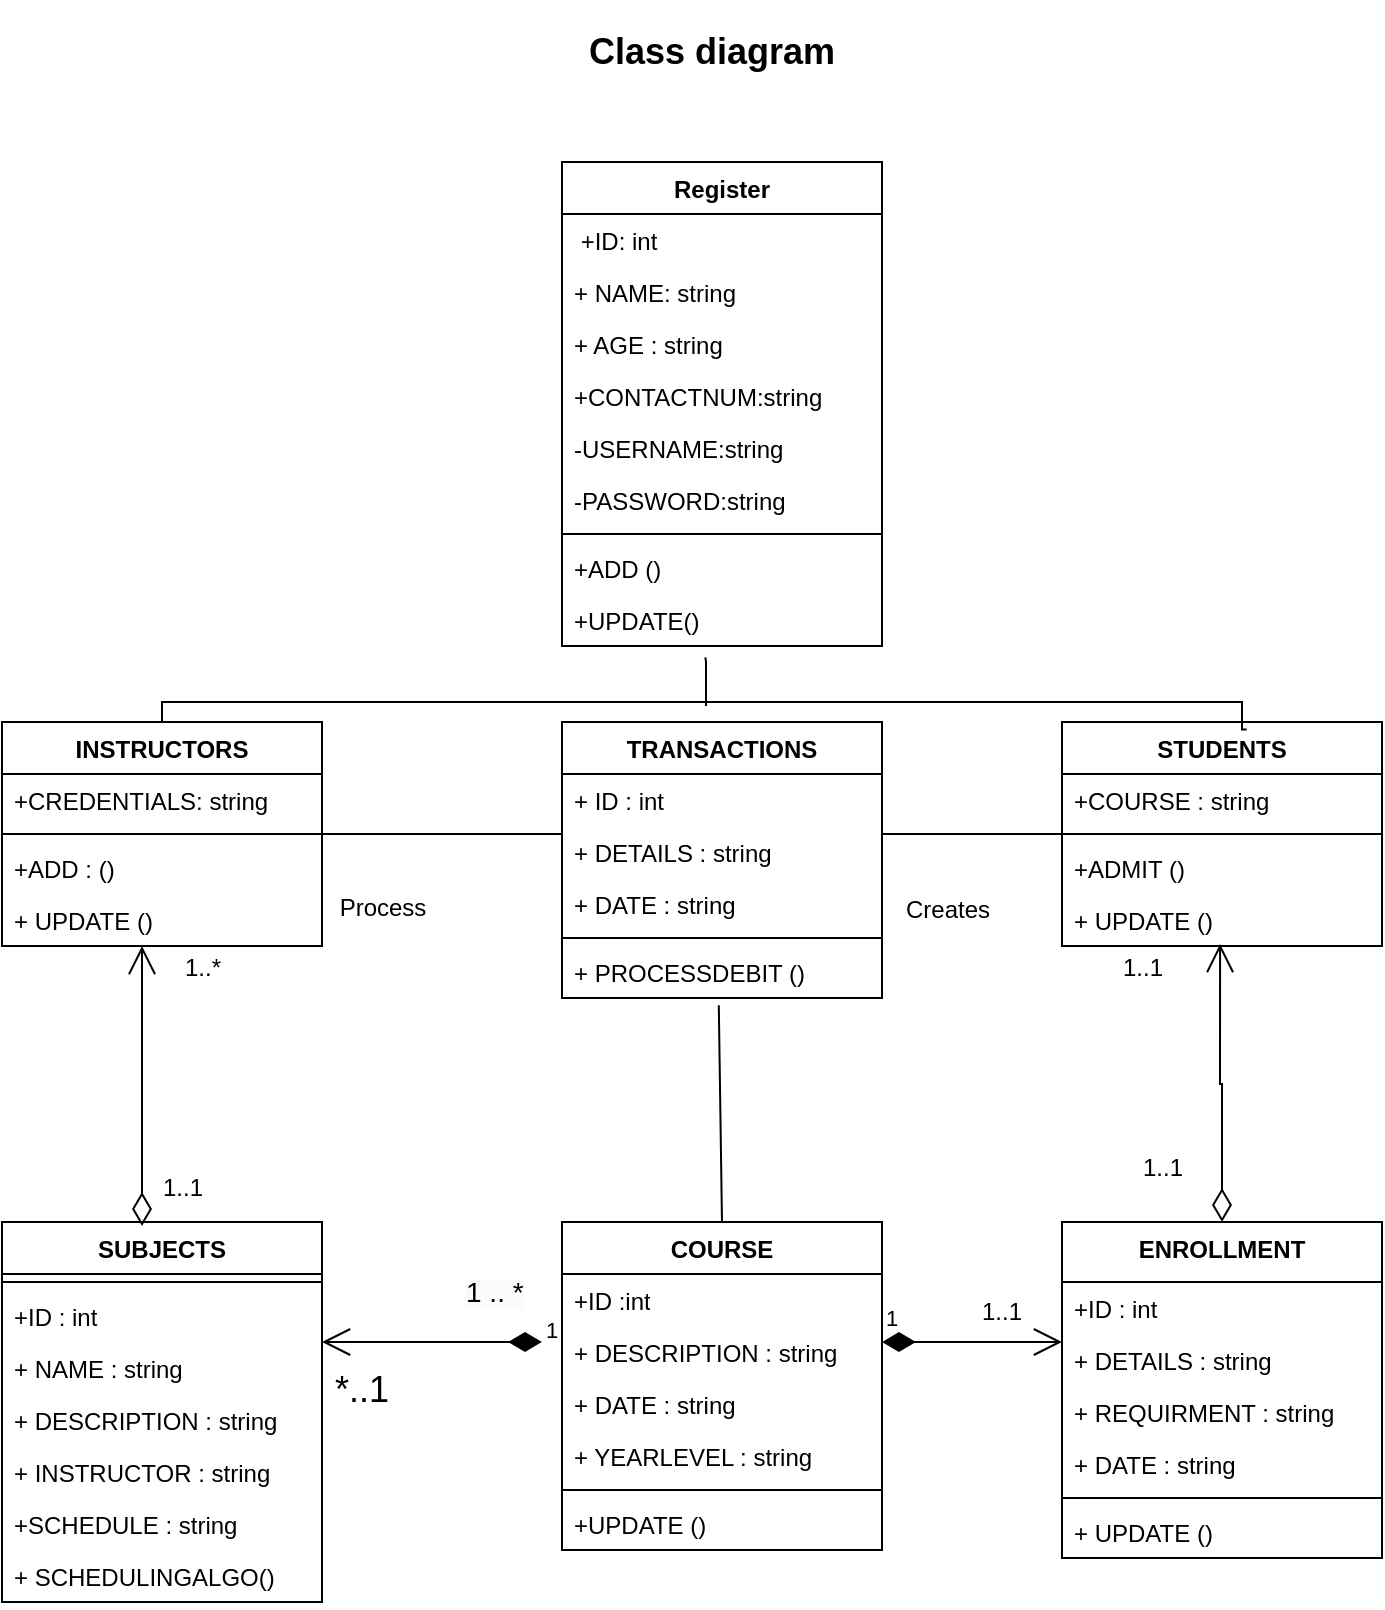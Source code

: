 <mxfile version="25.0.1">
  <diagram name="Page-1" id="8DmLSicRiSNCOTn5xFR5">
    <mxGraphModel dx="1483" dy="625" grid="1" gridSize="10" guides="1" tooltips="1" connect="1" arrows="1" fold="1" page="1" pageScale="1" pageWidth="850" pageHeight="1100" math="0" shadow="0">
      <root>
        <mxCell id="0" />
        <mxCell id="1" parent="0" />
        <mxCell id="KPOZH9hxsUo5gC1HVDm9-1" value="Register" style="swimlane;fontStyle=1;align=center;verticalAlign=top;childLayout=stackLayout;horizontal=1;startSize=26;horizontalStack=0;resizeParent=1;resizeParentMax=0;resizeLast=0;collapsible=1;marginBottom=0;whiteSpace=wrap;html=1;" vertex="1" parent="1">
          <mxGeometry x="290" y="220" width="160" height="242" as="geometry" />
        </mxCell>
        <mxCell id="KPOZH9hxsUo5gC1HVDm9-5" value="&amp;nbsp;+ID: int&lt;div&gt;&lt;br&gt;&lt;/div&gt;" style="text;strokeColor=none;fillColor=none;align=left;verticalAlign=top;spacingLeft=4;spacingRight=4;overflow=hidden;rotatable=0;points=[[0,0.5],[1,0.5]];portConstraint=eastwest;whiteSpace=wrap;html=1;" vertex="1" parent="KPOZH9hxsUo5gC1HVDm9-1">
          <mxGeometry y="26" width="160" height="26" as="geometry" />
        </mxCell>
        <mxCell id="KPOZH9hxsUo5gC1HVDm9-7" value="&lt;div&gt;+ NAME: string&lt;/div&gt;&lt;div&gt;&lt;br&gt;&lt;/div&gt;&lt;div&gt;&lt;br&gt;&lt;/div&gt;" style="text;strokeColor=none;fillColor=none;align=left;verticalAlign=top;spacingLeft=4;spacingRight=4;overflow=hidden;rotatable=0;points=[[0,0.5],[1,0.5]];portConstraint=eastwest;whiteSpace=wrap;html=1;" vertex="1" parent="KPOZH9hxsUo5gC1HVDm9-1">
          <mxGeometry y="52" width="160" height="26" as="geometry" />
        </mxCell>
        <mxCell id="KPOZH9hxsUo5gC1HVDm9-9" value="&lt;div&gt;+ AGE : string&lt;/div&gt;" style="text;strokeColor=none;fillColor=none;align=left;verticalAlign=top;spacingLeft=4;spacingRight=4;overflow=hidden;rotatable=0;points=[[0,0.5],[1,0.5]];portConstraint=eastwest;whiteSpace=wrap;html=1;" vertex="1" parent="KPOZH9hxsUo5gC1HVDm9-1">
          <mxGeometry y="78" width="160" height="26" as="geometry" />
        </mxCell>
        <mxCell id="KPOZH9hxsUo5gC1HVDm9-8" value="&lt;div&gt;+CONTACTNUM:string&lt;/div&gt;" style="text;strokeColor=none;fillColor=none;align=left;verticalAlign=top;spacingLeft=4;spacingRight=4;overflow=hidden;rotatable=0;points=[[0,0.5],[1,0.5]];portConstraint=eastwest;whiteSpace=wrap;html=1;" vertex="1" parent="KPOZH9hxsUo5gC1HVDm9-1">
          <mxGeometry y="104" width="160" height="26" as="geometry" />
        </mxCell>
        <mxCell id="KPOZH9hxsUo5gC1HVDm9-6" value="&lt;div&gt;-USERNAME:string&lt;/div&gt;" style="text;strokeColor=none;fillColor=none;align=left;verticalAlign=top;spacingLeft=4;spacingRight=4;overflow=hidden;rotatable=0;points=[[0,0.5],[1,0.5]];portConstraint=eastwest;whiteSpace=wrap;html=1;" vertex="1" parent="KPOZH9hxsUo5gC1HVDm9-1">
          <mxGeometry y="130" width="160" height="26" as="geometry" />
        </mxCell>
        <mxCell id="KPOZH9hxsUo5gC1HVDm9-2" value="&lt;div&gt;-PASSWORD:string&lt;/div&gt;" style="text;strokeColor=none;fillColor=none;align=left;verticalAlign=top;spacingLeft=4;spacingRight=4;overflow=hidden;rotatable=0;points=[[0,0.5],[1,0.5]];portConstraint=eastwest;whiteSpace=wrap;html=1;" vertex="1" parent="KPOZH9hxsUo5gC1HVDm9-1">
          <mxGeometry y="156" width="160" height="26" as="geometry" />
        </mxCell>
        <mxCell id="KPOZH9hxsUo5gC1HVDm9-3" value="" style="line;strokeWidth=1;fillColor=none;align=left;verticalAlign=middle;spacingTop=-1;spacingLeft=3;spacingRight=3;rotatable=0;labelPosition=right;points=[];portConstraint=eastwest;strokeColor=inherit;" vertex="1" parent="KPOZH9hxsUo5gC1HVDm9-1">
          <mxGeometry y="182" width="160" height="8" as="geometry" />
        </mxCell>
        <mxCell id="KPOZH9hxsUo5gC1HVDm9-4" value="+ADD ()" style="text;strokeColor=none;fillColor=none;align=left;verticalAlign=top;spacingLeft=4;spacingRight=4;overflow=hidden;rotatable=0;points=[[0,0.5],[1,0.5]];portConstraint=eastwest;whiteSpace=wrap;html=1;" vertex="1" parent="KPOZH9hxsUo5gC1HVDm9-1">
          <mxGeometry y="190" width="160" height="26" as="geometry" />
        </mxCell>
        <mxCell id="KPOZH9hxsUo5gC1HVDm9-10" value="+UPDATE()" style="text;strokeColor=none;fillColor=none;align=left;verticalAlign=top;spacingLeft=4;spacingRight=4;overflow=hidden;rotatable=0;points=[[0,0.5],[1,0.5]];portConstraint=eastwest;whiteSpace=wrap;html=1;" vertex="1" parent="KPOZH9hxsUo5gC1HVDm9-1">
          <mxGeometry y="216" width="160" height="26" as="geometry" />
        </mxCell>
        <mxCell id="KPOZH9hxsUo5gC1HVDm9-12" value="INSTRUCTORS" style="swimlane;fontStyle=1;align=center;verticalAlign=top;childLayout=stackLayout;horizontal=1;startSize=26;horizontalStack=0;resizeParent=1;resizeParentMax=0;resizeLast=0;collapsible=1;marginBottom=0;whiteSpace=wrap;html=1;" vertex="1" parent="1">
          <mxGeometry x="10" y="500" width="160" height="112" as="geometry" />
        </mxCell>
        <mxCell id="KPOZH9hxsUo5gC1HVDm9-13" value="+CREDENTIALS: string" style="text;strokeColor=none;fillColor=none;align=left;verticalAlign=top;spacingLeft=4;spacingRight=4;overflow=hidden;rotatable=0;points=[[0,0.5],[1,0.5]];portConstraint=eastwest;whiteSpace=wrap;html=1;" vertex="1" parent="KPOZH9hxsUo5gC1HVDm9-12">
          <mxGeometry y="26" width="160" height="26" as="geometry" />
        </mxCell>
        <mxCell id="KPOZH9hxsUo5gC1HVDm9-14" value="" style="line;strokeWidth=1;fillColor=none;align=left;verticalAlign=middle;spacingTop=-1;spacingLeft=3;spacingRight=3;rotatable=0;labelPosition=right;points=[];portConstraint=eastwest;strokeColor=inherit;" vertex="1" parent="KPOZH9hxsUo5gC1HVDm9-12">
          <mxGeometry y="52" width="160" height="8" as="geometry" />
        </mxCell>
        <mxCell id="KPOZH9hxsUo5gC1HVDm9-15" value="+ADD : ()" style="text;strokeColor=none;fillColor=none;align=left;verticalAlign=top;spacingLeft=4;spacingRight=4;overflow=hidden;rotatable=0;points=[[0,0.5],[1,0.5]];portConstraint=eastwest;whiteSpace=wrap;html=1;" vertex="1" parent="KPOZH9hxsUo5gC1HVDm9-12">
          <mxGeometry y="60" width="160" height="26" as="geometry" />
        </mxCell>
        <mxCell id="KPOZH9hxsUo5gC1HVDm9-16" value="+ UPDATE ()" style="text;strokeColor=none;fillColor=none;align=left;verticalAlign=top;spacingLeft=4;spacingRight=4;overflow=hidden;rotatable=0;points=[[0,0.5],[1,0.5]];portConstraint=eastwest;whiteSpace=wrap;html=1;" vertex="1" parent="KPOZH9hxsUo5gC1HVDm9-12">
          <mxGeometry y="86" width="160" height="26" as="geometry" />
        </mxCell>
        <mxCell id="KPOZH9hxsUo5gC1HVDm9-17" value="" style="text;strokeColor=none;fillColor=none;align=left;verticalAlign=middle;spacingTop=-1;spacingLeft=4;spacingRight=4;rotatable=0;labelPosition=right;points=[];portConstraint=eastwest;" vertex="1" parent="1">
          <mxGeometry x="260" y="420" width="20" height="14" as="geometry" />
        </mxCell>
        <mxCell id="KPOZH9hxsUo5gC1HVDm9-18" value="TRANSACTIONS" style="swimlane;fontStyle=1;align=center;verticalAlign=top;childLayout=stackLayout;horizontal=1;startSize=26;horizontalStack=0;resizeParent=1;resizeParentMax=0;resizeLast=0;collapsible=1;marginBottom=0;whiteSpace=wrap;html=1;" vertex="1" parent="1">
          <mxGeometry x="290" y="500" width="160" height="138" as="geometry" />
        </mxCell>
        <mxCell id="KPOZH9hxsUo5gC1HVDm9-19" value="+ ID : int" style="text;strokeColor=none;fillColor=none;align=left;verticalAlign=top;spacingLeft=4;spacingRight=4;overflow=hidden;rotatable=0;points=[[0,0.5],[1,0.5]];portConstraint=eastwest;whiteSpace=wrap;html=1;" vertex="1" parent="KPOZH9hxsUo5gC1HVDm9-18">
          <mxGeometry y="26" width="160" height="26" as="geometry" />
        </mxCell>
        <mxCell id="KPOZH9hxsUo5gC1HVDm9-22" value="+ DETAILS : string" style="text;strokeColor=none;fillColor=none;align=left;verticalAlign=top;spacingLeft=4;spacingRight=4;overflow=hidden;rotatable=0;points=[[0,0.5],[1,0.5]];portConstraint=eastwest;whiteSpace=wrap;html=1;" vertex="1" parent="KPOZH9hxsUo5gC1HVDm9-18">
          <mxGeometry y="52" width="160" height="26" as="geometry" />
        </mxCell>
        <mxCell id="KPOZH9hxsUo5gC1HVDm9-23" value="+ DATE : string" style="text;strokeColor=none;fillColor=none;align=left;verticalAlign=top;spacingLeft=4;spacingRight=4;overflow=hidden;rotatable=0;points=[[0,0.5],[1,0.5]];portConstraint=eastwest;whiteSpace=wrap;html=1;" vertex="1" parent="KPOZH9hxsUo5gC1HVDm9-18">
          <mxGeometry y="78" width="160" height="26" as="geometry" />
        </mxCell>
        <mxCell id="KPOZH9hxsUo5gC1HVDm9-20" value="" style="line;strokeWidth=1;fillColor=none;align=left;verticalAlign=middle;spacingTop=-1;spacingLeft=3;spacingRight=3;rotatable=0;labelPosition=right;points=[];portConstraint=eastwest;strokeColor=inherit;" vertex="1" parent="KPOZH9hxsUo5gC1HVDm9-18">
          <mxGeometry y="104" width="160" height="8" as="geometry" />
        </mxCell>
        <mxCell id="KPOZH9hxsUo5gC1HVDm9-21" value="+ PROCESSDEBIT ()" style="text;strokeColor=none;fillColor=none;align=left;verticalAlign=top;spacingLeft=4;spacingRight=4;overflow=hidden;rotatable=0;points=[[0,0.5],[1,0.5]];portConstraint=eastwest;whiteSpace=wrap;html=1;" vertex="1" parent="KPOZH9hxsUo5gC1HVDm9-18">
          <mxGeometry y="112" width="160" height="26" as="geometry" />
        </mxCell>
        <mxCell id="KPOZH9hxsUo5gC1HVDm9-24" value="STUDENTS" style="swimlane;fontStyle=1;align=center;verticalAlign=top;childLayout=stackLayout;horizontal=1;startSize=26;horizontalStack=0;resizeParent=1;resizeParentMax=0;resizeLast=0;collapsible=1;marginBottom=0;whiteSpace=wrap;html=1;" vertex="1" parent="1">
          <mxGeometry x="540" y="500" width="160" height="112" as="geometry" />
        </mxCell>
        <mxCell id="KPOZH9hxsUo5gC1HVDm9-25" value="+COURSE : string" style="text;strokeColor=none;fillColor=none;align=left;verticalAlign=top;spacingLeft=4;spacingRight=4;overflow=hidden;rotatable=0;points=[[0,0.5],[1,0.5]];portConstraint=eastwest;whiteSpace=wrap;html=1;" vertex="1" parent="KPOZH9hxsUo5gC1HVDm9-24">
          <mxGeometry y="26" width="160" height="26" as="geometry" />
        </mxCell>
        <mxCell id="KPOZH9hxsUo5gC1HVDm9-26" value="" style="line;strokeWidth=1;fillColor=none;align=left;verticalAlign=middle;spacingTop=-1;spacingLeft=3;spacingRight=3;rotatable=0;labelPosition=right;points=[];portConstraint=eastwest;strokeColor=inherit;" vertex="1" parent="KPOZH9hxsUo5gC1HVDm9-24">
          <mxGeometry y="52" width="160" height="8" as="geometry" />
        </mxCell>
        <mxCell id="KPOZH9hxsUo5gC1HVDm9-27" value="+ADMIT ()" style="text;strokeColor=none;fillColor=none;align=left;verticalAlign=top;spacingLeft=4;spacingRight=4;overflow=hidden;rotatable=0;points=[[0,0.5],[1,0.5]];portConstraint=eastwest;whiteSpace=wrap;html=1;" vertex="1" parent="KPOZH9hxsUo5gC1HVDm9-24">
          <mxGeometry y="60" width="160" height="26" as="geometry" />
        </mxCell>
        <mxCell id="KPOZH9hxsUo5gC1HVDm9-30" value="+ UPDATE ()" style="text;strokeColor=none;fillColor=none;align=left;verticalAlign=top;spacingLeft=4;spacingRight=4;overflow=hidden;rotatable=0;points=[[0,0.5],[1,0.5]];portConstraint=eastwest;whiteSpace=wrap;html=1;" vertex="1" parent="KPOZH9hxsUo5gC1HVDm9-24">
          <mxGeometry y="86" width="160" height="26" as="geometry" />
        </mxCell>
        <mxCell id="KPOZH9hxsUo5gC1HVDm9-32" value="ENROLLMENT" style="swimlane;fontStyle=1;align=center;verticalAlign=top;childLayout=stackLayout;horizontal=1;startSize=30;horizontalStack=0;resizeParent=1;resizeParentMax=0;resizeLast=0;collapsible=1;marginBottom=0;whiteSpace=wrap;html=1;" vertex="1" parent="1">
          <mxGeometry x="540" y="750" width="160" height="168" as="geometry" />
        </mxCell>
        <mxCell id="KPOZH9hxsUo5gC1HVDm9-33" value="+ID : int" style="text;strokeColor=none;fillColor=none;align=left;verticalAlign=top;spacingLeft=4;spacingRight=4;overflow=hidden;rotatable=0;points=[[0,0.5],[1,0.5]];portConstraint=eastwest;whiteSpace=wrap;html=1;" vertex="1" parent="KPOZH9hxsUo5gC1HVDm9-32">
          <mxGeometry y="30" width="160" height="26" as="geometry" />
        </mxCell>
        <mxCell id="KPOZH9hxsUo5gC1HVDm9-36" value="+ DETAILS : string" style="text;strokeColor=none;fillColor=none;align=left;verticalAlign=top;spacingLeft=4;spacingRight=4;overflow=hidden;rotatable=0;points=[[0,0.5],[1,0.5]];portConstraint=eastwest;whiteSpace=wrap;html=1;" vertex="1" parent="KPOZH9hxsUo5gC1HVDm9-32">
          <mxGeometry y="56" width="160" height="26" as="geometry" />
        </mxCell>
        <mxCell id="KPOZH9hxsUo5gC1HVDm9-37" value="+ REQUIRMENT : string" style="text;strokeColor=none;fillColor=none;align=left;verticalAlign=top;spacingLeft=4;spacingRight=4;overflow=hidden;rotatable=0;points=[[0,0.5],[1,0.5]];portConstraint=eastwest;whiteSpace=wrap;html=1;" vertex="1" parent="KPOZH9hxsUo5gC1HVDm9-32">
          <mxGeometry y="82" width="160" height="26" as="geometry" />
        </mxCell>
        <mxCell id="KPOZH9hxsUo5gC1HVDm9-38" value="+ DATE : string" style="text;strokeColor=none;fillColor=none;align=left;verticalAlign=top;spacingLeft=4;spacingRight=4;overflow=hidden;rotatable=0;points=[[0,0.5],[1,0.5]];portConstraint=eastwest;whiteSpace=wrap;html=1;" vertex="1" parent="KPOZH9hxsUo5gC1HVDm9-32">
          <mxGeometry y="108" width="160" height="26" as="geometry" />
        </mxCell>
        <mxCell id="KPOZH9hxsUo5gC1HVDm9-34" value="" style="line;strokeWidth=1;fillColor=none;align=left;verticalAlign=middle;spacingTop=-1;spacingLeft=3;spacingRight=3;rotatable=0;labelPosition=right;points=[];portConstraint=eastwest;strokeColor=inherit;" vertex="1" parent="KPOZH9hxsUo5gC1HVDm9-32">
          <mxGeometry y="134" width="160" height="8" as="geometry" />
        </mxCell>
        <mxCell id="KPOZH9hxsUo5gC1HVDm9-35" value="+ UPDATE ()" style="text;strokeColor=none;fillColor=none;align=left;verticalAlign=top;spacingLeft=4;spacingRight=4;overflow=hidden;rotatable=0;points=[[0,0.5],[1,0.5]];portConstraint=eastwest;whiteSpace=wrap;html=1;" vertex="1" parent="KPOZH9hxsUo5gC1HVDm9-32">
          <mxGeometry y="142" width="160" height="26" as="geometry" />
        </mxCell>
        <mxCell id="KPOZH9hxsUo5gC1HVDm9-39" value="COURSE" style="swimlane;fontStyle=1;align=center;verticalAlign=top;childLayout=stackLayout;horizontal=1;startSize=26;horizontalStack=0;resizeParent=1;resizeParentMax=0;resizeLast=0;collapsible=1;marginBottom=0;whiteSpace=wrap;html=1;" vertex="1" parent="1">
          <mxGeometry x="290" y="750" width="160" height="164" as="geometry" />
        </mxCell>
        <mxCell id="KPOZH9hxsUo5gC1HVDm9-46" value="+ID :int" style="text;strokeColor=none;fillColor=none;align=left;verticalAlign=top;spacingLeft=4;spacingRight=4;overflow=hidden;rotatable=0;points=[[0,0.5],[1,0.5]];portConstraint=eastwest;whiteSpace=wrap;html=1;" vertex="1" parent="KPOZH9hxsUo5gC1HVDm9-39">
          <mxGeometry y="26" width="160" height="26" as="geometry" />
        </mxCell>
        <mxCell id="KPOZH9hxsUo5gC1HVDm9-45" value="+ DESCRIPTION : string" style="text;strokeColor=none;fillColor=none;align=left;verticalAlign=top;spacingLeft=4;spacingRight=4;overflow=hidden;rotatable=0;points=[[0,0.5],[1,0.5]];portConstraint=eastwest;whiteSpace=wrap;html=1;" vertex="1" parent="KPOZH9hxsUo5gC1HVDm9-39">
          <mxGeometry y="52" width="160" height="26" as="geometry" />
        </mxCell>
        <mxCell id="KPOZH9hxsUo5gC1HVDm9-44" value="+ DATE : string" style="text;strokeColor=none;fillColor=none;align=left;verticalAlign=top;spacingLeft=4;spacingRight=4;overflow=hidden;rotatable=0;points=[[0,0.5],[1,0.5]];portConstraint=eastwest;whiteSpace=wrap;html=1;" vertex="1" parent="KPOZH9hxsUo5gC1HVDm9-39">
          <mxGeometry y="78" width="160" height="26" as="geometry" />
        </mxCell>
        <mxCell id="KPOZH9hxsUo5gC1HVDm9-40" value="+ YEARLEVEL : string" style="text;strokeColor=none;fillColor=none;align=left;verticalAlign=top;spacingLeft=4;spacingRight=4;overflow=hidden;rotatable=0;points=[[0,0.5],[1,0.5]];portConstraint=eastwest;whiteSpace=wrap;html=1;" vertex="1" parent="KPOZH9hxsUo5gC1HVDm9-39">
          <mxGeometry y="104" width="160" height="26" as="geometry" />
        </mxCell>
        <mxCell id="KPOZH9hxsUo5gC1HVDm9-41" value="" style="line;strokeWidth=1;fillColor=none;align=left;verticalAlign=middle;spacingTop=-1;spacingLeft=3;spacingRight=3;rotatable=0;labelPosition=right;points=[];portConstraint=eastwest;strokeColor=inherit;" vertex="1" parent="KPOZH9hxsUo5gC1HVDm9-39">
          <mxGeometry y="130" width="160" height="8" as="geometry" />
        </mxCell>
        <mxCell id="KPOZH9hxsUo5gC1HVDm9-42" value="+UPDATE ()" style="text;strokeColor=none;fillColor=none;align=left;verticalAlign=top;spacingLeft=4;spacingRight=4;overflow=hidden;rotatable=0;points=[[0,0.5],[1,0.5]];portConstraint=eastwest;whiteSpace=wrap;html=1;" vertex="1" parent="KPOZH9hxsUo5gC1HVDm9-39">
          <mxGeometry y="138" width="160" height="26" as="geometry" />
        </mxCell>
        <mxCell id="KPOZH9hxsUo5gC1HVDm9-47" value="SUBJECTS" style="swimlane;fontStyle=1;align=center;verticalAlign=top;childLayout=stackLayout;horizontal=1;startSize=26;horizontalStack=0;resizeParent=1;resizeParentMax=0;resizeLast=0;collapsible=1;marginBottom=0;whiteSpace=wrap;html=1;" vertex="1" parent="1">
          <mxGeometry x="10" y="750" width="160" height="190" as="geometry" />
        </mxCell>
        <mxCell id="KPOZH9hxsUo5gC1HVDm9-49" value="" style="line;strokeWidth=1;fillColor=none;align=left;verticalAlign=middle;spacingTop=-1;spacingLeft=3;spacingRight=3;rotatable=0;labelPosition=right;points=[];portConstraint=eastwest;strokeColor=inherit;" vertex="1" parent="KPOZH9hxsUo5gC1HVDm9-47">
          <mxGeometry y="26" width="160" height="8" as="geometry" />
        </mxCell>
        <mxCell id="KPOZH9hxsUo5gC1HVDm9-51" value="+ID : int" style="text;strokeColor=none;fillColor=none;align=left;verticalAlign=top;spacingLeft=4;spacingRight=4;overflow=hidden;rotatable=0;points=[[0,0.5],[1,0.5]];portConstraint=eastwest;whiteSpace=wrap;html=1;" vertex="1" parent="KPOZH9hxsUo5gC1HVDm9-47">
          <mxGeometry y="34" width="160" height="26" as="geometry" />
        </mxCell>
        <mxCell id="KPOZH9hxsUo5gC1HVDm9-52" value="+ NAME : string" style="text;strokeColor=none;fillColor=none;align=left;verticalAlign=top;spacingLeft=4;spacingRight=4;overflow=hidden;rotatable=0;points=[[0,0.5],[1,0.5]];portConstraint=eastwest;whiteSpace=wrap;html=1;" vertex="1" parent="KPOZH9hxsUo5gC1HVDm9-47">
          <mxGeometry y="60" width="160" height="26" as="geometry" />
        </mxCell>
        <mxCell id="KPOZH9hxsUo5gC1HVDm9-55" value="+ DESCRIPTION : string" style="text;strokeColor=none;fillColor=none;align=left;verticalAlign=top;spacingLeft=4;spacingRight=4;overflow=hidden;rotatable=0;points=[[0,0.5],[1,0.5]];portConstraint=eastwest;whiteSpace=wrap;html=1;" vertex="1" parent="KPOZH9hxsUo5gC1HVDm9-47">
          <mxGeometry y="86" width="160" height="26" as="geometry" />
        </mxCell>
        <mxCell id="KPOZH9hxsUo5gC1HVDm9-56" value="+ INSTRUCTOR : string" style="text;strokeColor=none;fillColor=none;align=left;verticalAlign=top;spacingLeft=4;spacingRight=4;overflow=hidden;rotatable=0;points=[[0,0.5],[1,0.5]];portConstraint=eastwest;whiteSpace=wrap;html=1;" vertex="1" parent="KPOZH9hxsUo5gC1HVDm9-47">
          <mxGeometry y="112" width="160" height="26" as="geometry" />
        </mxCell>
        <mxCell id="KPOZH9hxsUo5gC1HVDm9-54" value="+SCHEDULE : string" style="text;strokeColor=none;fillColor=none;align=left;verticalAlign=top;spacingLeft=4;spacingRight=4;overflow=hidden;rotatable=0;points=[[0,0.5],[1,0.5]];portConstraint=eastwest;whiteSpace=wrap;html=1;" vertex="1" parent="KPOZH9hxsUo5gC1HVDm9-47">
          <mxGeometry y="138" width="160" height="26" as="geometry" />
        </mxCell>
        <mxCell id="KPOZH9hxsUo5gC1HVDm9-53" value="+ SCHEDULINGALGO()" style="text;strokeColor=none;fillColor=none;align=left;verticalAlign=top;spacingLeft=4;spacingRight=4;overflow=hidden;rotatable=0;points=[[0,0.5],[1,0.5]];portConstraint=eastwest;whiteSpace=wrap;html=1;" vertex="1" parent="KPOZH9hxsUo5gC1HVDm9-47">
          <mxGeometry y="164" width="160" height="26" as="geometry" />
        </mxCell>
        <mxCell id="KPOZH9hxsUo5gC1HVDm9-58" value="1" style="endArrow=open;html=1;endSize=12;startArrow=diamondThin;startSize=14;startFill=1;edgeStyle=orthogonalEdgeStyle;align=left;verticalAlign=bottom;rounded=0;" edge="1" parent="1">
          <mxGeometry x="-1" y="3" relative="1" as="geometry">
            <mxPoint x="280" y="810" as="sourcePoint" />
            <mxPoint x="170" y="810" as="targetPoint" />
          </mxGeometry>
        </mxCell>
        <mxCell id="KPOZH9hxsUo5gC1HVDm9-59" value="&lt;font style=&quot;font-size: 18px;&quot;&gt;*..1&lt;/font&gt;" style="text;html=1;align=center;verticalAlign=middle;whiteSpace=wrap;rounded=0;" vertex="1" parent="1">
          <mxGeometry x="160" y="819" width="60" height="30" as="geometry" />
        </mxCell>
        <mxCell id="KPOZH9hxsUo5gC1HVDm9-60" value="&lt;span style=&quot;color: rgb(0, 0, 0); font-family: Helvetica; font-style: normal; font-variant-ligatures: normal; font-variant-caps: normal; font-weight: 400; letter-spacing: normal; orphans: 2; text-align: center; text-indent: 0px; text-transform: none; widows: 2; word-spacing: 0px; -webkit-text-stroke-width: 0px; white-space: normal; background-color: rgb(251, 251, 251); text-decoration-thickness: initial; text-decoration-style: initial; text-decoration-color: initial; float: none; display: inline !important;&quot;&gt;&lt;font style=&quot;font-size: 14px;&quot;&gt;1 .. *&lt;/font&gt;&lt;/span&gt;" style="text;whiteSpace=wrap;html=1;" vertex="1" parent="1">
          <mxGeometry x="240" y="770" width="100" height="90" as="geometry" />
        </mxCell>
        <mxCell id="KPOZH9hxsUo5gC1HVDm9-61" value="1" style="endArrow=open;html=1;endSize=12;startArrow=diamondThin;startSize=14;startFill=1;edgeStyle=orthogonalEdgeStyle;align=left;verticalAlign=bottom;rounded=0;" edge="1" parent="1">
          <mxGeometry x="-1" y="3" relative="1" as="geometry">
            <mxPoint x="450" y="810" as="sourcePoint" />
            <mxPoint x="540" y="810" as="targetPoint" />
            <Array as="points">
              <mxPoint x="538" y="810" />
            </Array>
          </mxGeometry>
        </mxCell>
        <mxCell id="KPOZH9hxsUo5gC1HVDm9-64" value="1..1" style="text;html=1;align=center;verticalAlign=middle;whiteSpace=wrap;rounded=0;" vertex="1" parent="1">
          <mxGeometry x="480" y="780" width="60" height="30" as="geometry" />
        </mxCell>
        <mxCell id="KPOZH9hxsUo5gC1HVDm9-78" value="" style="endArrow=open;html=1;endSize=12;startArrow=diamondThin;startSize=14;startFill=0;edgeStyle=orthogonalEdgeStyle;align=left;verticalAlign=bottom;rounded=0;exitX=0.5;exitY=0;exitDx=0;exitDy=0;entryX=0.494;entryY=0.962;entryDx=0;entryDy=0;entryPerimeter=0;" edge="1" parent="1" source="KPOZH9hxsUo5gC1HVDm9-32" target="KPOZH9hxsUo5gC1HVDm9-30">
          <mxGeometry x="-1" y="3" relative="1" as="geometry">
            <mxPoint x="340" y="690" as="sourcePoint" />
            <mxPoint x="620" y="620" as="targetPoint" />
          </mxGeometry>
        </mxCell>
        <mxCell id="KPOZH9hxsUo5gC1HVDm9-79" value="1..1" style="text;html=1;align=center;verticalAlign=middle;resizable=0;points=[];autosize=1;strokeColor=none;fillColor=none;" vertex="1" parent="1">
          <mxGeometry x="560" y="608" width="40" height="30" as="geometry" />
        </mxCell>
        <mxCell id="KPOZH9hxsUo5gC1HVDm9-80" value="1..1" style="text;html=1;align=center;verticalAlign=middle;resizable=0;points=[];autosize=1;strokeColor=none;fillColor=none;" vertex="1" parent="1">
          <mxGeometry x="570" y="708" width="40" height="30" as="geometry" />
        </mxCell>
        <mxCell id="KPOZH9hxsUo5gC1HVDm9-81" value="" style="endArrow=none;html=1;rounded=0;edgeStyle=orthogonalEdgeStyle;exitX=0.5;exitY=0;exitDx=0;exitDy=0;entryX=0.577;entryY=0.033;entryDx=0;entryDy=0;entryPerimeter=0;" edge="1" parent="1" source="KPOZH9hxsUo5gC1HVDm9-12" target="KPOZH9hxsUo5gC1HVDm9-24">
          <mxGeometry width="50" height="50" relative="1" as="geometry">
            <mxPoint x="100" y="470" as="sourcePoint" />
            <mxPoint x="630" y="486" as="targetPoint" />
            <Array as="points">
              <mxPoint x="90" y="490" />
              <mxPoint x="630" y="490" />
              <mxPoint x="630" y="504" />
            </Array>
          </mxGeometry>
        </mxCell>
        <mxCell id="KPOZH9hxsUo5gC1HVDm9-85" value="" style="endArrow=none;html=1;rounded=0;entryX=0.448;entryY=1.218;entryDx=0;entryDy=0;entryPerimeter=0;" edge="1" parent="1" target="KPOZH9hxsUo5gC1HVDm9-10">
          <mxGeometry width="50" height="50" relative="1" as="geometry">
            <mxPoint x="362" y="492" as="sourcePoint" />
            <mxPoint x="410" y="442" as="targetPoint" />
            <Array as="points">
              <mxPoint x="362" y="470" />
            </Array>
          </mxGeometry>
        </mxCell>
        <mxCell id="KPOZH9hxsUo5gC1HVDm9-87" value="" style="endArrow=none;html=1;rounded=0;exitX=0.5;exitY=0;exitDx=0;exitDy=0;entryX=0.49;entryY=1.141;entryDx=0;entryDy=0;entryPerimeter=0;" edge="1" parent="1" source="KPOZH9hxsUo5gC1HVDm9-39" target="KPOZH9hxsUo5gC1HVDm9-21">
          <mxGeometry width="50" height="50" relative="1" as="geometry">
            <mxPoint x="260" y="720" as="sourcePoint" />
            <mxPoint x="310" y="670" as="targetPoint" />
          </mxGeometry>
        </mxCell>
        <mxCell id="KPOZH9hxsUo5gC1HVDm9-88" value="" style="line;strokeWidth=1;fillColor=none;align=left;verticalAlign=middle;spacingTop=-1;spacingLeft=3;spacingRight=3;rotatable=0;labelPosition=right;points=[];portConstraint=eastwest;strokeColor=inherit;" vertex="1" parent="1">
          <mxGeometry x="170" y="552" width="120" height="8" as="geometry" />
        </mxCell>
        <mxCell id="KPOZH9hxsUo5gC1HVDm9-89" value="" style="line;strokeWidth=1;fillColor=none;align=left;verticalAlign=middle;spacingTop=-1;spacingLeft=3;spacingRight=3;rotatable=0;labelPosition=right;points=[];portConstraint=eastwest;strokeColor=inherit;" vertex="1" parent="1">
          <mxGeometry x="450" y="552" width="90" height="8" as="geometry" />
        </mxCell>
        <mxCell id="KPOZH9hxsUo5gC1HVDm9-90" value="Process" style="text;html=1;align=center;verticalAlign=middle;resizable=0;points=[];autosize=1;strokeColor=none;fillColor=none;" vertex="1" parent="1">
          <mxGeometry x="165" y="578" width="70" height="30" as="geometry" />
        </mxCell>
        <mxCell id="KPOZH9hxsUo5gC1HVDm9-91" value="&lt;div style=&quot;text-align: center;&quot;&gt;&lt;span style=&quot;background-color: initial;&quot;&gt;Creates&lt;/span&gt;&lt;/div&gt;" style="text;whiteSpace=wrap;html=1;" vertex="1" parent="1">
          <mxGeometry x="460" y="580" width="50" height="40" as="geometry" />
        </mxCell>
        <mxCell id="KPOZH9hxsUo5gC1HVDm9-96" value="" style="endArrow=open;html=1;endSize=12;startArrow=diamondThin;startSize=14;startFill=0;edgeStyle=orthogonalEdgeStyle;align=left;verticalAlign=bottom;rounded=0;" edge="1" parent="1">
          <mxGeometry x="-1" y="3" relative="1" as="geometry">
            <mxPoint x="80" y="752" as="sourcePoint" />
            <mxPoint x="80" y="612" as="targetPoint" />
          </mxGeometry>
        </mxCell>
        <mxCell id="KPOZH9hxsUo5gC1HVDm9-97" value="1..*" style="text;html=1;align=center;verticalAlign=middle;resizable=0;points=[];autosize=1;strokeColor=none;fillColor=none;" vertex="1" parent="1">
          <mxGeometry x="90" y="608" width="40" height="30" as="geometry" />
        </mxCell>
        <mxCell id="KPOZH9hxsUo5gC1HVDm9-98" value="1..1" style="text;html=1;align=center;verticalAlign=middle;resizable=0;points=[];autosize=1;strokeColor=none;fillColor=none;" vertex="1" parent="1">
          <mxGeometry x="80" y="718" width="40" height="30" as="geometry" />
        </mxCell>
        <mxCell id="KPOZH9hxsUo5gC1HVDm9-100" value="&lt;h2&gt;Class diagram&lt;/h2&gt;" style="text;html=1;align=center;verticalAlign=middle;whiteSpace=wrap;rounded=0;" vertex="1" parent="1">
          <mxGeometry x="250" y="150" width="230" height="30" as="geometry" />
        </mxCell>
      </root>
    </mxGraphModel>
  </diagram>
</mxfile>
